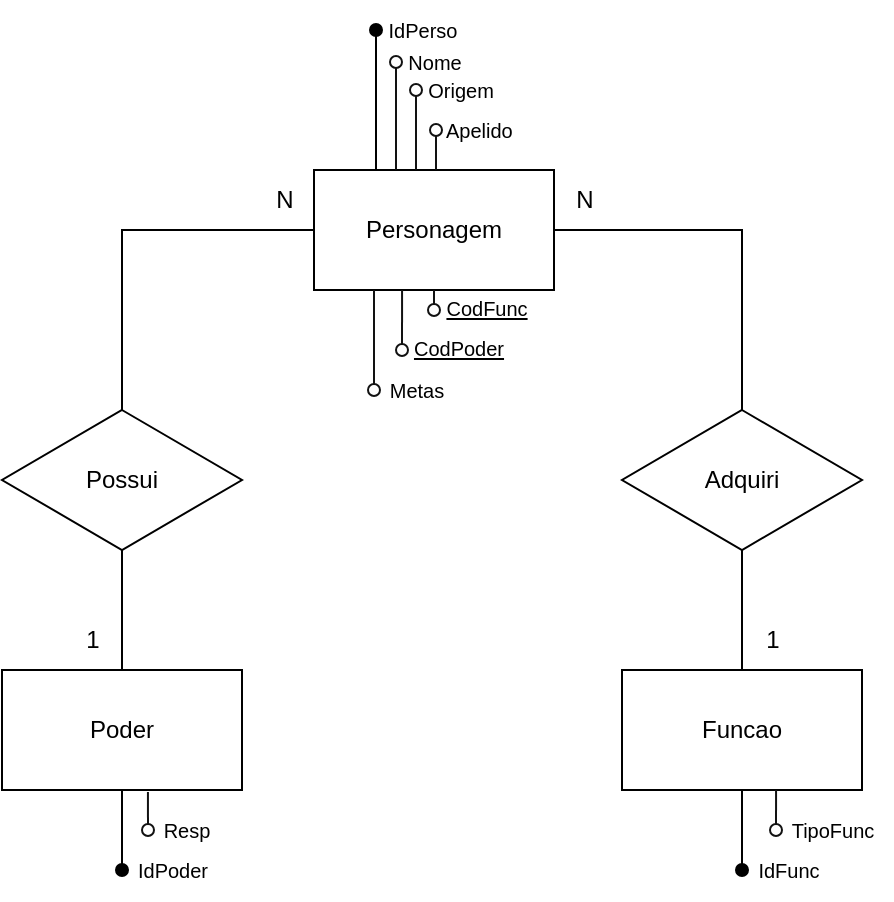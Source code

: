 <mxfile version="21.6.8" type="github">
  <diagram id="R2lEEEUBdFMjLlhIrx00" name="Page-1">
    <mxGraphModel dx="954" dy="578" grid="1" gridSize="10" guides="1" tooltips="1" connect="1" arrows="1" fold="1" page="1" pageScale="1" pageWidth="850" pageHeight="1100" math="0" shadow="0" extFonts="Permanent Marker^https://fonts.googleapis.com/css?family=Permanent+Marker">
      <root>
        <mxCell id="0" />
        <mxCell id="1" parent="0" />
        <mxCell id="31LP4swY4RAV0IvSmYvw-1" value="&lt;font style=&quot;vertical-align: inherit;&quot;&gt;&lt;font style=&quot;vertical-align: inherit;&quot;&gt;Funcao&lt;/font&gt;&lt;/font&gt;" style="rounded=0;whiteSpace=wrap;html=1;" parent="1" vertex="1">
          <mxGeometry x="540" y="370" width="120" height="60" as="geometry" />
        </mxCell>
        <mxCell id="31LP4swY4RAV0IvSmYvw-2" value="&lt;font style=&quot;vertical-align: inherit;&quot;&gt;&lt;font style=&quot;vertical-align: inherit;&quot;&gt;Personagem&lt;/font&gt;&lt;/font&gt;" style="rounded=0;whiteSpace=wrap;html=1;" parent="1" vertex="1">
          <mxGeometry x="386" y="120" width="120" height="60" as="geometry" />
        </mxCell>
        <mxCell id="m_m8KjVfot6xPL1HtwaW-6" style="edgeStyle=orthogonalEdgeStyle;rounded=0;orthogonalLoop=1;jettySize=auto;html=1;exitX=0.5;exitY=0;exitDx=0;exitDy=0;entryX=1;entryY=0.5;entryDx=0;entryDy=0;endArrow=none;endFill=0;" edge="1" parent="1" source="31LP4swY4RAV0IvSmYvw-3" target="31LP4swY4RAV0IvSmYvw-2">
          <mxGeometry relative="1" as="geometry" />
        </mxCell>
        <mxCell id="m_m8KjVfot6xPL1HtwaW-9" style="edgeStyle=orthogonalEdgeStyle;rounded=0;orthogonalLoop=1;jettySize=auto;html=1;exitX=0.5;exitY=1;exitDx=0;exitDy=0;entryX=0.5;entryY=0;entryDx=0;entryDy=0;endArrow=none;endFill=0;" edge="1" parent="1" source="31LP4swY4RAV0IvSmYvw-3" target="31LP4swY4RAV0IvSmYvw-1">
          <mxGeometry relative="1" as="geometry" />
        </mxCell>
        <mxCell id="31LP4swY4RAV0IvSmYvw-3" value="&lt;font style=&quot;vertical-align: inherit;&quot;&gt;&lt;font style=&quot;vertical-align: inherit;&quot;&gt;Adquiri&lt;/font&gt;&lt;/font&gt;" style="rhombus;whiteSpace=wrap;html=1;" parent="1" vertex="1">
          <mxGeometry x="540" y="240" width="120" height="70" as="geometry" />
        </mxCell>
        <mxCell id="31LP4swY4RAV0IvSmYvw-6" value="&lt;font style=&quot;vertical-align: inherit;&quot;&gt;&lt;font style=&quot;vertical-align: inherit;&quot;&gt;1&lt;/font&gt;&lt;/font&gt;" style="text;html=1;align=center;verticalAlign=middle;resizable=0;points=[];autosize=1;strokeColor=none;fillColor=none;" parent="1" vertex="1">
          <mxGeometry x="260" y="340" width="30" height="30" as="geometry" />
        </mxCell>
        <mxCell id="31LP4swY4RAV0IvSmYvw-7" value="&lt;font style=&quot;vertical-align: inherit;&quot;&gt;&lt;font style=&quot;vertical-align: inherit;&quot;&gt;N&lt;/font&gt;&lt;/font&gt;" style="text;html=1;align=center;verticalAlign=middle;resizable=0;points=[];autosize=1;strokeColor=none;fillColor=none;" parent="1" vertex="1">
          <mxGeometry x="356" y="120" width="30" height="30" as="geometry" />
        </mxCell>
        <mxCell id="m_m8KjVfot6xPL1HtwaW-2" value="&lt;font style=&quot;vertical-align: inherit;&quot;&gt;&lt;font style=&quot;vertical-align: inherit;&quot;&gt;Poder&lt;/font&gt;&lt;/font&gt;" style="rounded=0;whiteSpace=wrap;html=1;" vertex="1" parent="1">
          <mxGeometry x="230" y="370" width="120" height="60" as="geometry" />
        </mxCell>
        <mxCell id="m_m8KjVfot6xPL1HtwaW-7" style="edgeStyle=orthogonalEdgeStyle;rounded=0;orthogonalLoop=1;jettySize=auto;html=1;exitX=0.5;exitY=0;exitDx=0;exitDy=0;entryX=0;entryY=0.5;entryDx=0;entryDy=0;endArrow=none;endFill=0;" edge="1" parent="1" source="m_m8KjVfot6xPL1HtwaW-5" target="31LP4swY4RAV0IvSmYvw-2">
          <mxGeometry relative="1" as="geometry" />
        </mxCell>
        <mxCell id="m_m8KjVfot6xPL1HtwaW-8" style="edgeStyle=orthogonalEdgeStyle;rounded=0;orthogonalLoop=1;jettySize=auto;html=1;exitX=0.5;exitY=1;exitDx=0;exitDy=0;entryX=0.5;entryY=0;entryDx=0;entryDy=0;endArrow=none;endFill=0;" edge="1" parent="1" source="m_m8KjVfot6xPL1HtwaW-5" target="m_m8KjVfot6xPL1HtwaW-2">
          <mxGeometry relative="1" as="geometry" />
        </mxCell>
        <mxCell id="m_m8KjVfot6xPL1HtwaW-5" value="&lt;font style=&quot;vertical-align: inherit;&quot;&gt;&lt;font style=&quot;vertical-align: inherit;&quot;&gt;Possui&lt;/font&gt;&lt;/font&gt;" style="rhombus;whiteSpace=wrap;html=1;" vertex="1" parent="1">
          <mxGeometry x="230" y="240" width="120" height="70" as="geometry" />
        </mxCell>
        <mxCell id="m_m8KjVfot6xPL1HtwaW-10" value="&lt;font style=&quot;vertical-align: inherit;&quot;&gt;&lt;font style=&quot;vertical-align: inherit;&quot;&gt;N&lt;/font&gt;&lt;/font&gt;" style="text;html=1;align=center;verticalAlign=middle;resizable=0;points=[];autosize=1;strokeColor=none;fillColor=none;" vertex="1" parent="1">
          <mxGeometry x="506" y="120" width="30" height="30" as="geometry" />
        </mxCell>
        <mxCell id="m_m8KjVfot6xPL1HtwaW-11" value="&lt;font style=&quot;vertical-align: inherit;&quot;&gt;&lt;font style=&quot;vertical-align: inherit;&quot;&gt;1&lt;/font&gt;&lt;/font&gt;" style="text;html=1;align=center;verticalAlign=middle;resizable=0;points=[];autosize=1;strokeColor=none;fillColor=none;" vertex="1" parent="1">
          <mxGeometry x="600" y="340" width="30" height="30" as="geometry" />
        </mxCell>
        <mxCell id="m_m8KjVfot6xPL1HtwaW-12" value="" style="endArrow=none;html=1;rounded=0;entryX=0.25;entryY=0;entryDx=0;entryDy=0;endFill=0;startArrow=oval;startFill=1;" edge="1" parent="1">
          <mxGeometry width="50" height="50" relative="1" as="geometry">
            <mxPoint x="417" y="50" as="sourcePoint" />
            <mxPoint x="417" y="120" as="targetPoint" />
          </mxGeometry>
        </mxCell>
        <mxCell id="m_m8KjVfot6xPL1HtwaW-13" value="IdPerso" style="text;html=1;align=center;verticalAlign=middle;resizable=0;points=[];autosize=1;strokeColor=none;fillColor=none;fontSize=10;" vertex="1" parent="1">
          <mxGeometry x="410" y="35" width="60" height="30" as="geometry" />
        </mxCell>
        <mxCell id="m_m8KjVfot6xPL1HtwaW-14" value="" style="endArrow=none;html=1;rounded=0;endFill=0;startArrow=oval;startFill=0;strokeColor=#121212;" edge="1" parent="1">
          <mxGeometry width="50" height="50" relative="1" as="geometry">
            <mxPoint x="427" y="66" as="sourcePoint" />
            <mxPoint x="427" y="120" as="targetPoint" />
          </mxGeometry>
        </mxCell>
        <mxCell id="m_m8KjVfot6xPL1HtwaW-15" value="Nome" style="text;html=1;align=center;verticalAlign=middle;resizable=0;points=[];autosize=1;strokeColor=none;fillColor=none;fontSize=10;" vertex="1" parent="1">
          <mxGeometry x="421" y="51" width="50" height="30" as="geometry" />
        </mxCell>
        <mxCell id="m_m8KjVfot6xPL1HtwaW-16" value="" style="endArrow=none;html=1;rounded=0;endFill=0;startArrow=oval;startFill=0;strokeColor=#121212;" edge="1" parent="1">
          <mxGeometry width="50" height="50" relative="1" as="geometry">
            <mxPoint x="437" y="80" as="sourcePoint" />
            <mxPoint x="437" y="120" as="targetPoint" />
          </mxGeometry>
        </mxCell>
        <mxCell id="m_m8KjVfot6xPL1HtwaW-17" value="Origem" style="text;html=1;align=center;verticalAlign=middle;resizable=0;points=[];autosize=1;strokeColor=none;fillColor=none;fontSize=10;" vertex="1" parent="1">
          <mxGeometry x="429" y="65" width="60" height="30" as="geometry" />
        </mxCell>
        <mxCell id="m_m8KjVfot6xPL1HtwaW-18" value="" style="endArrow=none;html=1;rounded=0;endFill=0;startArrow=oval;startFill=0;strokeColor=#121212;" edge="1" parent="1">
          <mxGeometry width="50" height="50" relative="1" as="geometry">
            <mxPoint x="447" y="100" as="sourcePoint" />
            <mxPoint x="447" y="120" as="targetPoint" />
          </mxGeometry>
        </mxCell>
        <mxCell id="m_m8KjVfot6xPL1HtwaW-19" value="Apelido" style="text;html=1;align=left;verticalAlign=middle;resizable=0;points=[];autosize=1;strokeColor=none;fillColor=none;fontSize=10;" vertex="1" parent="1">
          <mxGeometry x="450" y="85" width="60" height="30" as="geometry" />
        </mxCell>
        <mxCell id="m_m8KjVfot6xPL1HtwaW-20" value="" style="endArrow=none;html=1;rounded=0;endFill=0;startArrow=oval;startFill=0;strokeColor=#121212;entryX=0.25;entryY=1;entryDx=0;entryDy=0;" edge="1" parent="1" target="31LP4swY4RAV0IvSmYvw-2">
          <mxGeometry width="50" height="50" relative="1" as="geometry">
            <mxPoint x="416" y="230" as="sourcePoint" />
            <mxPoint x="447" y="130" as="targetPoint" />
          </mxGeometry>
        </mxCell>
        <mxCell id="m_m8KjVfot6xPL1HtwaW-21" value="Metas" style="text;html=1;align=center;verticalAlign=middle;resizable=0;points=[];autosize=1;strokeColor=none;fillColor=none;fontSize=10;" vertex="1" parent="1">
          <mxGeometry x="412" y="215" width="50" height="30" as="geometry" />
        </mxCell>
        <mxCell id="m_m8KjVfot6xPL1HtwaW-22" value="" style="endArrow=none;html=1;rounded=0;endFill=0;startArrow=oval;startFill=0;strokeColor=#121212;entryX=0.367;entryY=1;entryDx=0;entryDy=0;entryPerimeter=0;" edge="1" parent="1" target="31LP4swY4RAV0IvSmYvw-2">
          <mxGeometry width="50" height="50" relative="1" as="geometry">
            <mxPoint x="430" y="210" as="sourcePoint" />
            <mxPoint x="426" y="190" as="targetPoint" />
          </mxGeometry>
        </mxCell>
        <mxCell id="m_m8KjVfot6xPL1HtwaW-23" value="CodPoder" style="text;html=1;align=center;verticalAlign=middle;resizable=0;points=[];autosize=1;strokeColor=none;fillColor=none;fontSize=10;fontStyle=4" vertex="1" parent="1">
          <mxGeometry x="423" y="194" width="70" height="30" as="geometry" />
        </mxCell>
        <mxCell id="m_m8KjVfot6xPL1HtwaW-25" value="" style="endArrow=none;html=1;rounded=0;endFill=0;startArrow=oval;startFill=0;strokeColor=#121212;entryX=0.5;entryY=1;entryDx=0;entryDy=0;" edge="1" parent="1" target="31LP4swY4RAV0IvSmYvw-2">
          <mxGeometry width="50" height="50" relative="1" as="geometry">
            <mxPoint x="446" y="190" as="sourcePoint" />
            <mxPoint x="436" y="200" as="targetPoint" />
          </mxGeometry>
        </mxCell>
        <mxCell id="m_m8KjVfot6xPL1HtwaW-26" value="CodFunc" style="text;html=1;align=center;verticalAlign=middle;resizable=0;points=[];autosize=1;strokeColor=none;fillColor=none;fontSize=10;fontStyle=4" vertex="1" parent="1">
          <mxGeometry x="442" y="174" width="60" height="30" as="geometry" />
        </mxCell>
        <mxCell id="m_m8KjVfot6xPL1HtwaW-28" value="" style="endArrow=none;html=1;rounded=0;endFill=0;startArrow=oval;startFill=1;entryX=0.5;entryY=1;entryDx=0;entryDy=0;" edge="1" parent="1" target="m_m8KjVfot6xPL1HtwaW-2">
          <mxGeometry width="50" height="50" relative="1" as="geometry">
            <mxPoint x="290" y="470" as="sourcePoint" />
            <mxPoint x="290" y="470" as="targetPoint" />
          </mxGeometry>
        </mxCell>
        <mxCell id="m_m8KjVfot6xPL1HtwaW-29" value="IdPoder" style="text;html=1;align=center;verticalAlign=middle;resizable=0;points=[];autosize=1;strokeColor=none;fillColor=none;fontSize=10;" vertex="1" parent="1">
          <mxGeometry x="285" y="455" width="60" height="30" as="geometry" />
        </mxCell>
        <mxCell id="m_m8KjVfot6xPL1HtwaW-30" value="" style="endArrow=none;html=1;rounded=0;endFill=0;startArrow=oval;startFill=0;strokeColor=#121212;entryX=0.608;entryY=1.017;entryDx=0;entryDy=0;entryPerimeter=0;" edge="1" parent="1" target="m_m8KjVfot6xPL1HtwaW-2">
          <mxGeometry width="50" height="50" relative="1" as="geometry">
            <mxPoint x="303" y="450" as="sourcePoint" />
            <mxPoint x="437" y="130" as="targetPoint" />
          </mxGeometry>
        </mxCell>
        <mxCell id="m_m8KjVfot6xPL1HtwaW-31" value="Resp" style="text;html=1;align=center;verticalAlign=middle;resizable=0;points=[];autosize=1;strokeColor=none;fillColor=none;fontSize=10;" vertex="1" parent="1">
          <mxGeometry x="297" y="435" width="50" height="30" as="geometry" />
        </mxCell>
        <mxCell id="m_m8KjVfot6xPL1HtwaW-32" value="" style="endArrow=none;html=1;rounded=0;endFill=0;startArrow=oval;startFill=1;entryX=0.5;entryY=1;entryDx=0;entryDy=0;" edge="1" parent="1" target="31LP4swY4RAV0IvSmYvw-1">
          <mxGeometry width="50" height="50" relative="1" as="geometry">
            <mxPoint x="600" y="470" as="sourcePoint" />
            <mxPoint x="300" y="440" as="targetPoint" />
          </mxGeometry>
        </mxCell>
        <mxCell id="m_m8KjVfot6xPL1HtwaW-33" value="IdFunc" style="text;html=1;align=center;verticalAlign=middle;resizable=0;points=[];autosize=1;strokeColor=none;fillColor=none;fontSize=10;" vertex="1" parent="1">
          <mxGeometry x="598" y="455" width="50" height="30" as="geometry" />
        </mxCell>
        <mxCell id="m_m8KjVfot6xPL1HtwaW-34" value="" style="endArrow=none;html=1;rounded=0;endFill=0;startArrow=oval;startFill=0;strokeColor=#121212;entryX=0.642;entryY=1;entryDx=0;entryDy=0;entryPerimeter=0;" edge="1" parent="1" target="31LP4swY4RAV0IvSmYvw-1">
          <mxGeometry width="50" height="50" relative="1" as="geometry">
            <mxPoint x="617" y="450" as="sourcePoint" />
            <mxPoint x="610" y="430" as="targetPoint" />
          </mxGeometry>
        </mxCell>
        <mxCell id="m_m8KjVfot6xPL1HtwaW-35" value="TipoFunc" style="text;html=1;align=center;verticalAlign=middle;resizable=0;points=[];autosize=1;strokeColor=none;fillColor=none;fontSize=10;" vertex="1" parent="1">
          <mxGeometry x="615" y="435" width="60" height="30" as="geometry" />
        </mxCell>
      </root>
    </mxGraphModel>
  </diagram>
</mxfile>
